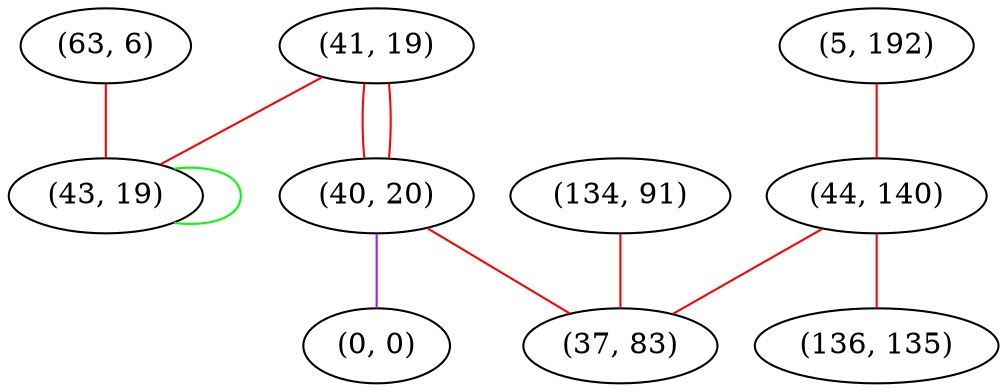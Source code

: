 graph "" {
"(63, 6)";
"(41, 19)";
"(5, 192)";
"(44, 140)";
"(40, 20)";
"(0, 0)";
"(136, 135)";
"(134, 91)";
"(37, 83)";
"(43, 19)";
"(63, 6)" -- "(43, 19)"  [color=red, key=0, weight=1];
"(41, 19)" -- "(43, 19)"  [color=red, key=0, weight=1];
"(41, 19)" -- "(40, 20)"  [color=red, key=0, weight=1];
"(41, 19)" -- "(40, 20)"  [color=red, key=1, weight=1];
"(5, 192)" -- "(44, 140)"  [color=red, key=0, weight=1];
"(44, 140)" -- "(136, 135)"  [color=red, key=0, weight=1];
"(44, 140)" -- "(37, 83)"  [color=red, key=0, weight=1];
"(40, 20)" -- "(0, 0)"  [color=purple, key=0, weight=4];
"(40, 20)" -- "(37, 83)"  [color=red, key=0, weight=1];
"(134, 91)" -- "(37, 83)"  [color=red, key=0, weight=1];
"(43, 19)" -- "(43, 19)"  [color=green, key=0, weight=2];
}
